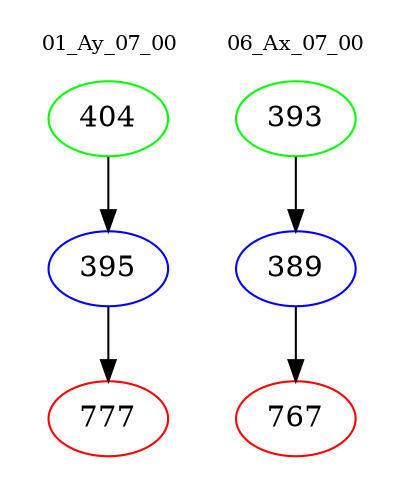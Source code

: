 digraph{
subgraph cluster_0 {
color = white
label = "01_Ay_07_00";
fontsize=10;
T0_404 [label="404", color="green"]
T0_404 -> T0_395 [color="black"]
T0_395 [label="395", color="blue"]
T0_395 -> T0_777 [color="black"]
T0_777 [label="777", color="red"]
}
subgraph cluster_1 {
color = white
label = "06_Ax_07_00";
fontsize=10;
T1_393 [label="393", color="green"]
T1_393 -> T1_389 [color="black"]
T1_389 [label="389", color="blue"]
T1_389 -> T1_767 [color="black"]
T1_767 [label="767", color="red"]
}
}
